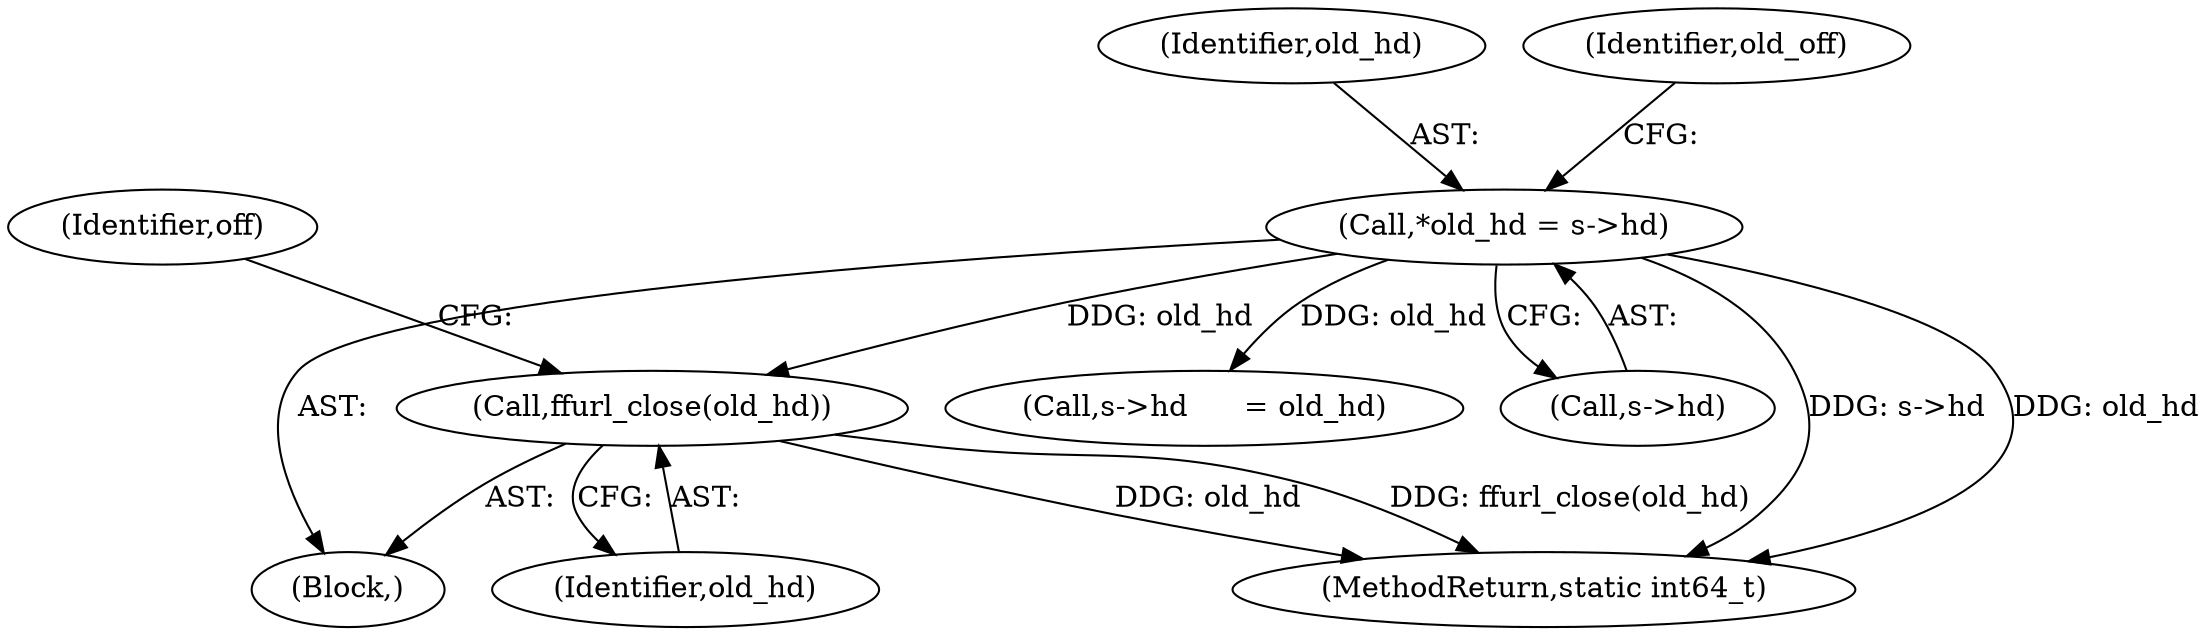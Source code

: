 digraph "0_FFmpeg_2a05c8f813de6f2278827734bf8102291e7484aa_5@API" {
"1000302" [label="(Call,ffurl_close(old_hd))"];
"1000115" [label="(Call,*old_hd = s->hd)"];
"1000116" [label="(Identifier,old_hd)"];
"1000303" [label="(Identifier,old_hd)"];
"1000287" [label="(Call,s->hd      = old_hd)"];
"1000302" [label="(Call,ffurl_close(old_hd))"];
"1000115" [label="(Call,*old_hd = s->hd)"];
"1000117" [label="(Call,s->hd)"];
"1000122" [label="(Identifier,old_off)"];
"1000107" [label="(Block,)"];
"1000305" [label="(Identifier,off)"];
"1000306" [label="(MethodReturn,static int64_t)"];
"1000302" -> "1000107"  [label="AST: "];
"1000302" -> "1000303"  [label="CFG: "];
"1000303" -> "1000302"  [label="AST: "];
"1000305" -> "1000302"  [label="CFG: "];
"1000302" -> "1000306"  [label="DDG: old_hd"];
"1000302" -> "1000306"  [label="DDG: ffurl_close(old_hd)"];
"1000115" -> "1000302"  [label="DDG: old_hd"];
"1000115" -> "1000107"  [label="AST: "];
"1000115" -> "1000117"  [label="CFG: "];
"1000116" -> "1000115"  [label="AST: "];
"1000117" -> "1000115"  [label="AST: "];
"1000122" -> "1000115"  [label="CFG: "];
"1000115" -> "1000306"  [label="DDG: s->hd"];
"1000115" -> "1000306"  [label="DDG: old_hd"];
"1000115" -> "1000287"  [label="DDG: old_hd"];
}

